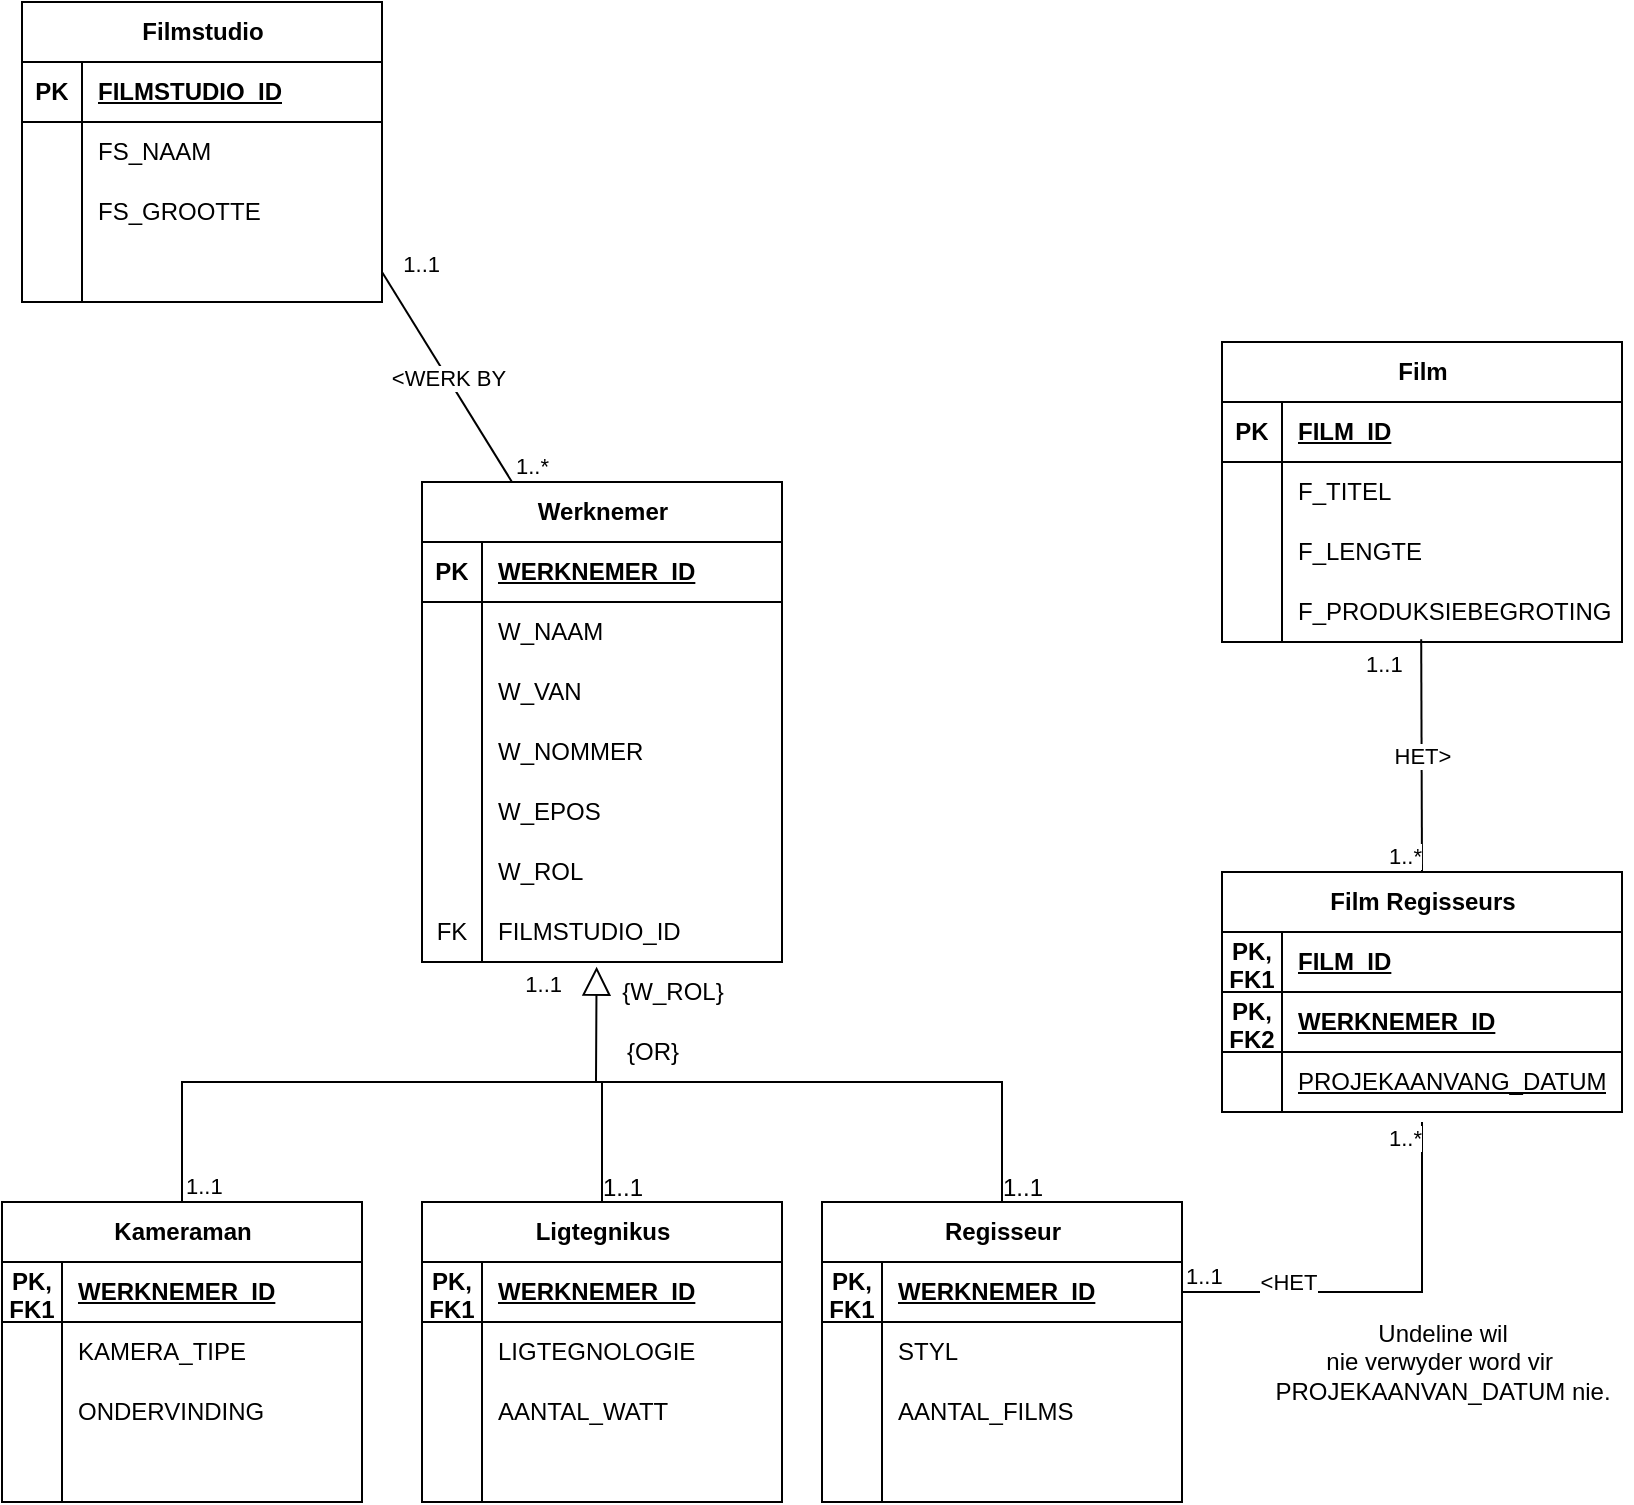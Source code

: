<mxfile version="27.0.9">
  <diagram name="Page-1" id="ARWuI2NxwuF_t4_53BYU">
    <mxGraphModel dx="420" dy="951" grid="1" gridSize="10" guides="1" tooltips="1" connect="1" arrows="1" fold="1" page="1" pageScale="1" pageWidth="850" pageHeight="1100" math="0" shadow="0">
      <root>
        <mxCell id="0" />
        <mxCell id="1" parent="0" />
        <mxCell id="ZKCOaGVUNGGfGmbqm6L1-1" value="Filmstudio" style="shape=table;startSize=30;container=1;collapsible=1;childLayout=tableLayout;fixedRows=1;rowLines=0;fontStyle=1;align=center;resizeLast=1;html=1;" vertex="1" parent="1">
          <mxGeometry x="40" y="40" width="180" height="150" as="geometry" />
        </mxCell>
        <mxCell id="ZKCOaGVUNGGfGmbqm6L1-2" value="" style="shape=tableRow;horizontal=0;startSize=0;swimlaneHead=0;swimlaneBody=0;fillColor=none;collapsible=0;dropTarget=0;points=[[0,0.5],[1,0.5]];portConstraint=eastwest;top=0;left=0;right=0;bottom=1;" vertex="1" parent="ZKCOaGVUNGGfGmbqm6L1-1">
          <mxGeometry y="30" width="180" height="30" as="geometry" />
        </mxCell>
        <mxCell id="ZKCOaGVUNGGfGmbqm6L1-3" value="PK" style="shape=partialRectangle;connectable=0;fillColor=none;top=0;left=0;bottom=0;right=0;fontStyle=1;overflow=hidden;whiteSpace=wrap;html=1;" vertex="1" parent="ZKCOaGVUNGGfGmbqm6L1-2">
          <mxGeometry width="30" height="30" as="geometry">
            <mxRectangle width="30" height="30" as="alternateBounds" />
          </mxGeometry>
        </mxCell>
        <mxCell id="ZKCOaGVUNGGfGmbqm6L1-4" value="FILMSTUDIO_ID" style="shape=partialRectangle;connectable=0;fillColor=none;top=0;left=0;bottom=0;right=0;align=left;spacingLeft=6;fontStyle=5;overflow=hidden;whiteSpace=wrap;html=1;" vertex="1" parent="ZKCOaGVUNGGfGmbqm6L1-2">
          <mxGeometry x="30" width="150" height="30" as="geometry">
            <mxRectangle width="150" height="30" as="alternateBounds" />
          </mxGeometry>
        </mxCell>
        <mxCell id="ZKCOaGVUNGGfGmbqm6L1-5" value="" style="shape=tableRow;horizontal=0;startSize=0;swimlaneHead=0;swimlaneBody=0;fillColor=none;collapsible=0;dropTarget=0;points=[[0,0.5],[1,0.5]];portConstraint=eastwest;top=0;left=0;right=0;bottom=0;" vertex="1" parent="ZKCOaGVUNGGfGmbqm6L1-1">
          <mxGeometry y="60" width="180" height="30" as="geometry" />
        </mxCell>
        <mxCell id="ZKCOaGVUNGGfGmbqm6L1-6" value="" style="shape=partialRectangle;connectable=0;fillColor=none;top=0;left=0;bottom=0;right=0;editable=1;overflow=hidden;whiteSpace=wrap;html=1;" vertex="1" parent="ZKCOaGVUNGGfGmbqm6L1-5">
          <mxGeometry width="30" height="30" as="geometry">
            <mxRectangle width="30" height="30" as="alternateBounds" />
          </mxGeometry>
        </mxCell>
        <mxCell id="ZKCOaGVUNGGfGmbqm6L1-7" value="FS_NAAM" style="shape=partialRectangle;connectable=0;fillColor=none;top=0;left=0;bottom=0;right=0;align=left;spacingLeft=6;overflow=hidden;whiteSpace=wrap;html=1;" vertex="1" parent="ZKCOaGVUNGGfGmbqm6L1-5">
          <mxGeometry x="30" width="150" height="30" as="geometry">
            <mxRectangle width="150" height="30" as="alternateBounds" />
          </mxGeometry>
        </mxCell>
        <mxCell id="ZKCOaGVUNGGfGmbqm6L1-8" value="" style="shape=tableRow;horizontal=0;startSize=0;swimlaneHead=0;swimlaneBody=0;fillColor=none;collapsible=0;dropTarget=0;points=[[0,0.5],[1,0.5]];portConstraint=eastwest;top=0;left=0;right=0;bottom=0;" vertex="1" parent="ZKCOaGVUNGGfGmbqm6L1-1">
          <mxGeometry y="90" width="180" height="30" as="geometry" />
        </mxCell>
        <mxCell id="ZKCOaGVUNGGfGmbqm6L1-9" value="" style="shape=partialRectangle;connectable=0;fillColor=none;top=0;left=0;bottom=0;right=0;editable=1;overflow=hidden;whiteSpace=wrap;html=1;" vertex="1" parent="ZKCOaGVUNGGfGmbqm6L1-8">
          <mxGeometry width="30" height="30" as="geometry">
            <mxRectangle width="30" height="30" as="alternateBounds" />
          </mxGeometry>
        </mxCell>
        <mxCell id="ZKCOaGVUNGGfGmbqm6L1-10" value="FS_GROOTTE" style="shape=partialRectangle;connectable=0;fillColor=none;top=0;left=0;bottom=0;right=0;align=left;spacingLeft=6;overflow=hidden;whiteSpace=wrap;html=1;" vertex="1" parent="ZKCOaGVUNGGfGmbqm6L1-8">
          <mxGeometry x="30" width="150" height="30" as="geometry">
            <mxRectangle width="150" height="30" as="alternateBounds" />
          </mxGeometry>
        </mxCell>
        <mxCell id="ZKCOaGVUNGGfGmbqm6L1-11" value="" style="shape=tableRow;horizontal=0;startSize=0;swimlaneHead=0;swimlaneBody=0;fillColor=none;collapsible=0;dropTarget=0;points=[[0,0.5],[1,0.5]];portConstraint=eastwest;top=0;left=0;right=0;bottom=0;" vertex="1" parent="ZKCOaGVUNGGfGmbqm6L1-1">
          <mxGeometry y="120" width="180" height="30" as="geometry" />
        </mxCell>
        <mxCell id="ZKCOaGVUNGGfGmbqm6L1-12" value="" style="shape=partialRectangle;connectable=0;fillColor=none;top=0;left=0;bottom=0;right=0;editable=1;overflow=hidden;whiteSpace=wrap;html=1;" vertex="1" parent="ZKCOaGVUNGGfGmbqm6L1-11">
          <mxGeometry width="30" height="30" as="geometry">
            <mxRectangle width="30" height="30" as="alternateBounds" />
          </mxGeometry>
        </mxCell>
        <mxCell id="ZKCOaGVUNGGfGmbqm6L1-13" value="&amp;nbsp;" style="shape=partialRectangle;connectable=0;fillColor=none;top=0;left=0;bottom=0;right=0;align=left;spacingLeft=6;overflow=hidden;whiteSpace=wrap;html=1;" vertex="1" parent="ZKCOaGVUNGGfGmbqm6L1-11">
          <mxGeometry x="30" width="150" height="30" as="geometry">
            <mxRectangle width="150" height="30" as="alternateBounds" />
          </mxGeometry>
        </mxCell>
        <mxCell id="ZKCOaGVUNGGfGmbqm6L1-14" value="Werknemer" style="shape=table;startSize=30;container=1;collapsible=1;childLayout=tableLayout;fixedRows=1;rowLines=0;fontStyle=1;align=center;resizeLast=1;html=1;" vertex="1" parent="1">
          <mxGeometry x="240" y="280" width="180" height="240" as="geometry" />
        </mxCell>
        <mxCell id="ZKCOaGVUNGGfGmbqm6L1-15" value="" style="shape=tableRow;horizontal=0;startSize=0;swimlaneHead=0;swimlaneBody=0;fillColor=none;collapsible=0;dropTarget=0;points=[[0,0.5],[1,0.5]];portConstraint=eastwest;top=0;left=0;right=0;bottom=1;" vertex="1" parent="ZKCOaGVUNGGfGmbqm6L1-14">
          <mxGeometry y="30" width="180" height="30" as="geometry" />
        </mxCell>
        <mxCell id="ZKCOaGVUNGGfGmbqm6L1-16" value="PK" style="shape=partialRectangle;connectable=0;fillColor=none;top=0;left=0;bottom=0;right=0;fontStyle=1;overflow=hidden;whiteSpace=wrap;html=1;" vertex="1" parent="ZKCOaGVUNGGfGmbqm6L1-15">
          <mxGeometry width="30" height="30" as="geometry">
            <mxRectangle width="30" height="30" as="alternateBounds" />
          </mxGeometry>
        </mxCell>
        <mxCell id="ZKCOaGVUNGGfGmbqm6L1-17" value="WERKNEMER_ID" style="shape=partialRectangle;connectable=0;fillColor=none;top=0;left=0;bottom=0;right=0;align=left;spacingLeft=6;fontStyle=5;overflow=hidden;whiteSpace=wrap;html=1;" vertex="1" parent="ZKCOaGVUNGGfGmbqm6L1-15">
          <mxGeometry x="30" width="150" height="30" as="geometry">
            <mxRectangle width="150" height="30" as="alternateBounds" />
          </mxGeometry>
        </mxCell>
        <mxCell id="ZKCOaGVUNGGfGmbqm6L1-18" value="" style="shape=tableRow;horizontal=0;startSize=0;swimlaneHead=0;swimlaneBody=0;fillColor=none;collapsible=0;dropTarget=0;points=[[0,0.5],[1,0.5]];portConstraint=eastwest;top=0;left=0;right=0;bottom=0;" vertex="1" parent="ZKCOaGVUNGGfGmbqm6L1-14">
          <mxGeometry y="60" width="180" height="30" as="geometry" />
        </mxCell>
        <mxCell id="ZKCOaGVUNGGfGmbqm6L1-19" value="" style="shape=partialRectangle;connectable=0;fillColor=none;top=0;left=0;bottom=0;right=0;editable=1;overflow=hidden;whiteSpace=wrap;html=1;" vertex="1" parent="ZKCOaGVUNGGfGmbqm6L1-18">
          <mxGeometry width="30" height="30" as="geometry">
            <mxRectangle width="30" height="30" as="alternateBounds" />
          </mxGeometry>
        </mxCell>
        <mxCell id="ZKCOaGVUNGGfGmbqm6L1-20" value="W_NAAM" style="shape=partialRectangle;connectable=0;fillColor=none;top=0;left=0;bottom=0;right=0;align=left;spacingLeft=6;overflow=hidden;whiteSpace=wrap;html=1;" vertex="1" parent="ZKCOaGVUNGGfGmbqm6L1-18">
          <mxGeometry x="30" width="150" height="30" as="geometry">
            <mxRectangle width="150" height="30" as="alternateBounds" />
          </mxGeometry>
        </mxCell>
        <mxCell id="ZKCOaGVUNGGfGmbqm6L1-21" value="" style="shape=tableRow;horizontal=0;startSize=0;swimlaneHead=0;swimlaneBody=0;fillColor=none;collapsible=0;dropTarget=0;points=[[0,0.5],[1,0.5]];portConstraint=eastwest;top=0;left=0;right=0;bottom=0;" vertex="1" parent="ZKCOaGVUNGGfGmbqm6L1-14">
          <mxGeometry y="90" width="180" height="30" as="geometry" />
        </mxCell>
        <mxCell id="ZKCOaGVUNGGfGmbqm6L1-22" value="" style="shape=partialRectangle;connectable=0;fillColor=none;top=0;left=0;bottom=0;right=0;editable=1;overflow=hidden;whiteSpace=wrap;html=1;" vertex="1" parent="ZKCOaGVUNGGfGmbqm6L1-21">
          <mxGeometry width="30" height="30" as="geometry">
            <mxRectangle width="30" height="30" as="alternateBounds" />
          </mxGeometry>
        </mxCell>
        <mxCell id="ZKCOaGVUNGGfGmbqm6L1-23" value="W_VAN" style="shape=partialRectangle;connectable=0;fillColor=none;top=0;left=0;bottom=0;right=0;align=left;spacingLeft=6;overflow=hidden;whiteSpace=wrap;html=1;" vertex="1" parent="ZKCOaGVUNGGfGmbqm6L1-21">
          <mxGeometry x="30" width="150" height="30" as="geometry">
            <mxRectangle width="150" height="30" as="alternateBounds" />
          </mxGeometry>
        </mxCell>
        <mxCell id="ZKCOaGVUNGGfGmbqm6L1-24" value="" style="shape=tableRow;horizontal=0;startSize=0;swimlaneHead=0;swimlaneBody=0;fillColor=none;collapsible=0;dropTarget=0;points=[[0,0.5],[1,0.5]];portConstraint=eastwest;top=0;left=0;right=0;bottom=0;" vertex="1" parent="ZKCOaGVUNGGfGmbqm6L1-14">
          <mxGeometry y="120" width="180" height="30" as="geometry" />
        </mxCell>
        <mxCell id="ZKCOaGVUNGGfGmbqm6L1-25" value="" style="shape=partialRectangle;connectable=0;fillColor=none;top=0;left=0;bottom=0;right=0;editable=1;overflow=hidden;whiteSpace=wrap;html=1;" vertex="1" parent="ZKCOaGVUNGGfGmbqm6L1-24">
          <mxGeometry width="30" height="30" as="geometry">
            <mxRectangle width="30" height="30" as="alternateBounds" />
          </mxGeometry>
        </mxCell>
        <mxCell id="ZKCOaGVUNGGfGmbqm6L1-26" value="W_NOMMER" style="shape=partialRectangle;connectable=0;fillColor=none;top=0;left=0;bottom=0;right=0;align=left;spacingLeft=6;overflow=hidden;whiteSpace=wrap;html=1;" vertex="1" parent="ZKCOaGVUNGGfGmbqm6L1-24">
          <mxGeometry x="30" width="150" height="30" as="geometry">
            <mxRectangle width="150" height="30" as="alternateBounds" />
          </mxGeometry>
        </mxCell>
        <mxCell id="ZKCOaGVUNGGfGmbqm6L1-27" style="shape=tableRow;horizontal=0;startSize=0;swimlaneHead=0;swimlaneBody=0;fillColor=none;collapsible=0;dropTarget=0;points=[[0,0.5],[1,0.5]];portConstraint=eastwest;top=0;left=0;right=0;bottom=0;" vertex="1" parent="ZKCOaGVUNGGfGmbqm6L1-14">
          <mxGeometry y="150" width="180" height="30" as="geometry" />
        </mxCell>
        <mxCell id="ZKCOaGVUNGGfGmbqm6L1-28" style="shape=partialRectangle;connectable=0;fillColor=none;top=0;left=0;bottom=0;right=0;editable=1;overflow=hidden;whiteSpace=wrap;html=1;" vertex="1" parent="ZKCOaGVUNGGfGmbqm6L1-27">
          <mxGeometry width="30" height="30" as="geometry">
            <mxRectangle width="30" height="30" as="alternateBounds" />
          </mxGeometry>
        </mxCell>
        <mxCell id="ZKCOaGVUNGGfGmbqm6L1-29" value="W_EPOS" style="shape=partialRectangle;connectable=0;fillColor=none;top=0;left=0;bottom=0;right=0;align=left;spacingLeft=6;overflow=hidden;whiteSpace=wrap;html=1;" vertex="1" parent="ZKCOaGVUNGGfGmbqm6L1-27">
          <mxGeometry x="30" width="150" height="30" as="geometry">
            <mxRectangle width="150" height="30" as="alternateBounds" />
          </mxGeometry>
        </mxCell>
        <mxCell id="ZKCOaGVUNGGfGmbqm6L1-30" style="shape=tableRow;horizontal=0;startSize=0;swimlaneHead=0;swimlaneBody=0;fillColor=none;collapsible=0;dropTarget=0;points=[[0,0.5],[1,0.5]];portConstraint=eastwest;top=0;left=0;right=0;bottom=0;" vertex="1" parent="ZKCOaGVUNGGfGmbqm6L1-14">
          <mxGeometry y="180" width="180" height="30" as="geometry" />
        </mxCell>
        <mxCell id="ZKCOaGVUNGGfGmbqm6L1-31" style="shape=partialRectangle;connectable=0;fillColor=none;top=0;left=0;bottom=0;right=0;editable=1;overflow=hidden;whiteSpace=wrap;html=1;" vertex="1" parent="ZKCOaGVUNGGfGmbqm6L1-30">
          <mxGeometry width="30" height="30" as="geometry">
            <mxRectangle width="30" height="30" as="alternateBounds" />
          </mxGeometry>
        </mxCell>
        <mxCell id="ZKCOaGVUNGGfGmbqm6L1-32" value="W_ROL" style="shape=partialRectangle;connectable=0;fillColor=none;top=0;left=0;bottom=0;right=0;align=left;spacingLeft=6;overflow=hidden;whiteSpace=wrap;html=1;" vertex="1" parent="ZKCOaGVUNGGfGmbqm6L1-30">
          <mxGeometry x="30" width="150" height="30" as="geometry">
            <mxRectangle width="150" height="30" as="alternateBounds" />
          </mxGeometry>
        </mxCell>
        <mxCell id="ZKCOaGVUNGGfGmbqm6L1-89" style="shape=tableRow;horizontal=0;startSize=0;swimlaneHead=0;swimlaneBody=0;fillColor=none;collapsible=0;dropTarget=0;points=[[0,0.5],[1,0.5]];portConstraint=eastwest;top=0;left=0;right=0;bottom=0;" vertex="1" parent="ZKCOaGVUNGGfGmbqm6L1-14">
          <mxGeometry y="210" width="180" height="30" as="geometry" />
        </mxCell>
        <mxCell id="ZKCOaGVUNGGfGmbqm6L1-90" value="FK" style="shape=partialRectangle;connectable=0;fillColor=none;top=0;left=0;bottom=0;right=0;editable=1;overflow=hidden;whiteSpace=wrap;html=1;" vertex="1" parent="ZKCOaGVUNGGfGmbqm6L1-89">
          <mxGeometry width="30" height="30" as="geometry">
            <mxRectangle width="30" height="30" as="alternateBounds" />
          </mxGeometry>
        </mxCell>
        <mxCell id="ZKCOaGVUNGGfGmbqm6L1-91" value="FILMSTUDIO_ID" style="shape=partialRectangle;connectable=0;fillColor=none;top=0;left=0;bottom=0;right=0;align=left;spacingLeft=6;overflow=hidden;whiteSpace=wrap;html=1;" vertex="1" parent="ZKCOaGVUNGGfGmbqm6L1-89">
          <mxGeometry x="30" width="150" height="30" as="geometry">
            <mxRectangle width="150" height="30" as="alternateBounds" />
          </mxGeometry>
        </mxCell>
        <mxCell id="ZKCOaGVUNGGfGmbqm6L1-33" value="Regisseur" style="shape=table;startSize=30;container=1;collapsible=1;childLayout=tableLayout;fixedRows=1;rowLines=0;fontStyle=1;align=center;resizeLast=1;html=1;" vertex="1" parent="1">
          <mxGeometry x="440" y="640" width="180" height="150" as="geometry" />
        </mxCell>
        <mxCell id="ZKCOaGVUNGGfGmbqm6L1-34" value="" style="shape=tableRow;horizontal=0;startSize=0;swimlaneHead=0;swimlaneBody=0;fillColor=none;collapsible=0;dropTarget=0;points=[[0,0.5],[1,0.5]];portConstraint=eastwest;top=0;left=0;right=0;bottom=1;" vertex="1" parent="ZKCOaGVUNGGfGmbqm6L1-33">
          <mxGeometry y="30" width="180" height="30" as="geometry" />
        </mxCell>
        <mxCell id="ZKCOaGVUNGGfGmbqm6L1-35" value="PK,&lt;div&gt;FK1&lt;/div&gt;" style="shape=partialRectangle;connectable=0;fillColor=none;top=0;left=0;bottom=0;right=0;fontStyle=1;overflow=hidden;whiteSpace=wrap;html=1;" vertex="1" parent="ZKCOaGVUNGGfGmbqm6L1-34">
          <mxGeometry width="30" height="30" as="geometry">
            <mxRectangle width="30" height="30" as="alternateBounds" />
          </mxGeometry>
        </mxCell>
        <mxCell id="ZKCOaGVUNGGfGmbqm6L1-36" value="WERKNEMER_ID" style="shape=partialRectangle;connectable=0;fillColor=none;top=0;left=0;bottom=0;right=0;align=left;spacingLeft=6;fontStyle=5;overflow=hidden;whiteSpace=wrap;html=1;" vertex="1" parent="ZKCOaGVUNGGfGmbqm6L1-34">
          <mxGeometry x="30" width="150" height="30" as="geometry">
            <mxRectangle width="150" height="30" as="alternateBounds" />
          </mxGeometry>
        </mxCell>
        <mxCell id="ZKCOaGVUNGGfGmbqm6L1-37" value="" style="shape=tableRow;horizontal=0;startSize=0;swimlaneHead=0;swimlaneBody=0;fillColor=none;collapsible=0;dropTarget=0;points=[[0,0.5],[1,0.5]];portConstraint=eastwest;top=0;left=0;right=0;bottom=0;" vertex="1" parent="ZKCOaGVUNGGfGmbqm6L1-33">
          <mxGeometry y="60" width="180" height="30" as="geometry" />
        </mxCell>
        <mxCell id="ZKCOaGVUNGGfGmbqm6L1-38" value="" style="shape=partialRectangle;connectable=0;fillColor=none;top=0;left=0;bottom=0;right=0;editable=1;overflow=hidden;whiteSpace=wrap;html=1;" vertex="1" parent="ZKCOaGVUNGGfGmbqm6L1-37">
          <mxGeometry width="30" height="30" as="geometry">
            <mxRectangle width="30" height="30" as="alternateBounds" />
          </mxGeometry>
        </mxCell>
        <mxCell id="ZKCOaGVUNGGfGmbqm6L1-39" value="STYL" style="shape=partialRectangle;connectable=0;fillColor=none;top=0;left=0;bottom=0;right=0;align=left;spacingLeft=6;overflow=hidden;whiteSpace=wrap;html=1;" vertex="1" parent="ZKCOaGVUNGGfGmbqm6L1-37">
          <mxGeometry x="30" width="150" height="30" as="geometry">
            <mxRectangle width="150" height="30" as="alternateBounds" />
          </mxGeometry>
        </mxCell>
        <mxCell id="ZKCOaGVUNGGfGmbqm6L1-40" value="" style="shape=tableRow;horizontal=0;startSize=0;swimlaneHead=0;swimlaneBody=0;fillColor=none;collapsible=0;dropTarget=0;points=[[0,0.5],[1,0.5]];portConstraint=eastwest;top=0;left=0;right=0;bottom=0;" vertex="1" parent="ZKCOaGVUNGGfGmbqm6L1-33">
          <mxGeometry y="90" width="180" height="30" as="geometry" />
        </mxCell>
        <mxCell id="ZKCOaGVUNGGfGmbqm6L1-41" value="" style="shape=partialRectangle;connectable=0;fillColor=none;top=0;left=0;bottom=0;right=0;editable=1;overflow=hidden;whiteSpace=wrap;html=1;" vertex="1" parent="ZKCOaGVUNGGfGmbqm6L1-40">
          <mxGeometry width="30" height="30" as="geometry">
            <mxRectangle width="30" height="30" as="alternateBounds" />
          </mxGeometry>
        </mxCell>
        <mxCell id="ZKCOaGVUNGGfGmbqm6L1-42" value="AANTAL_FILMS" style="shape=partialRectangle;connectable=0;fillColor=none;top=0;left=0;bottom=0;right=0;align=left;spacingLeft=6;overflow=hidden;whiteSpace=wrap;html=1;" vertex="1" parent="ZKCOaGVUNGGfGmbqm6L1-40">
          <mxGeometry x="30" width="150" height="30" as="geometry">
            <mxRectangle width="150" height="30" as="alternateBounds" />
          </mxGeometry>
        </mxCell>
        <mxCell id="ZKCOaGVUNGGfGmbqm6L1-43" value="" style="shape=tableRow;horizontal=0;startSize=0;swimlaneHead=0;swimlaneBody=0;fillColor=none;collapsible=0;dropTarget=0;points=[[0,0.5],[1,0.5]];portConstraint=eastwest;top=0;left=0;right=0;bottom=0;" vertex="1" parent="ZKCOaGVUNGGfGmbqm6L1-33">
          <mxGeometry y="120" width="180" height="30" as="geometry" />
        </mxCell>
        <mxCell id="ZKCOaGVUNGGfGmbqm6L1-44" value="" style="shape=partialRectangle;connectable=0;fillColor=none;top=0;left=0;bottom=0;right=0;editable=1;overflow=hidden;whiteSpace=wrap;html=1;" vertex="1" parent="ZKCOaGVUNGGfGmbqm6L1-43">
          <mxGeometry width="30" height="30" as="geometry">
            <mxRectangle width="30" height="30" as="alternateBounds" />
          </mxGeometry>
        </mxCell>
        <mxCell id="ZKCOaGVUNGGfGmbqm6L1-45" value="&amp;nbsp;" style="shape=partialRectangle;connectable=0;fillColor=none;top=0;left=0;bottom=0;right=0;align=left;spacingLeft=6;overflow=hidden;whiteSpace=wrap;html=1;" vertex="1" parent="ZKCOaGVUNGGfGmbqm6L1-43">
          <mxGeometry x="30" width="150" height="30" as="geometry">
            <mxRectangle width="150" height="30" as="alternateBounds" />
          </mxGeometry>
        </mxCell>
        <mxCell id="ZKCOaGVUNGGfGmbqm6L1-97" style="edgeStyle=orthogonalEdgeStyle;rounded=0;orthogonalLoop=1;jettySize=auto;html=1;endArrow=none;startFill=0;" edge="1" parent="1" source="ZKCOaGVUNGGfGmbqm6L1-46">
          <mxGeometry relative="1" as="geometry">
            <mxPoint x="330" y="580" as="targetPoint" />
          </mxGeometry>
        </mxCell>
        <mxCell id="ZKCOaGVUNGGfGmbqm6L1-46" value="Ligtegnikus" style="shape=table;startSize=30;container=1;collapsible=1;childLayout=tableLayout;fixedRows=1;rowLines=0;fontStyle=1;align=center;resizeLast=1;html=1;" vertex="1" parent="1">
          <mxGeometry x="240" y="640" width="180" height="150" as="geometry" />
        </mxCell>
        <mxCell id="ZKCOaGVUNGGfGmbqm6L1-47" value="" style="shape=tableRow;horizontal=0;startSize=0;swimlaneHead=0;swimlaneBody=0;fillColor=none;collapsible=0;dropTarget=0;points=[[0,0.5],[1,0.5]];portConstraint=eastwest;top=0;left=0;right=0;bottom=1;" vertex="1" parent="ZKCOaGVUNGGfGmbqm6L1-46">
          <mxGeometry y="30" width="180" height="30" as="geometry" />
        </mxCell>
        <mxCell id="ZKCOaGVUNGGfGmbqm6L1-48" value="PK,&lt;div&gt;FK1&lt;/div&gt;" style="shape=partialRectangle;connectable=0;fillColor=none;top=0;left=0;bottom=0;right=0;fontStyle=1;overflow=hidden;whiteSpace=wrap;html=1;" vertex="1" parent="ZKCOaGVUNGGfGmbqm6L1-47">
          <mxGeometry width="30" height="30" as="geometry">
            <mxRectangle width="30" height="30" as="alternateBounds" />
          </mxGeometry>
        </mxCell>
        <mxCell id="ZKCOaGVUNGGfGmbqm6L1-49" value="WERKNEMER_ID" style="shape=partialRectangle;connectable=0;fillColor=none;top=0;left=0;bottom=0;right=0;align=left;spacingLeft=6;fontStyle=5;overflow=hidden;whiteSpace=wrap;html=1;" vertex="1" parent="ZKCOaGVUNGGfGmbqm6L1-47">
          <mxGeometry x="30" width="150" height="30" as="geometry">
            <mxRectangle width="150" height="30" as="alternateBounds" />
          </mxGeometry>
        </mxCell>
        <mxCell id="ZKCOaGVUNGGfGmbqm6L1-50" value="" style="shape=tableRow;horizontal=0;startSize=0;swimlaneHead=0;swimlaneBody=0;fillColor=none;collapsible=0;dropTarget=0;points=[[0,0.5],[1,0.5]];portConstraint=eastwest;top=0;left=0;right=0;bottom=0;" vertex="1" parent="ZKCOaGVUNGGfGmbqm6L1-46">
          <mxGeometry y="60" width="180" height="30" as="geometry" />
        </mxCell>
        <mxCell id="ZKCOaGVUNGGfGmbqm6L1-51" value="" style="shape=partialRectangle;connectable=0;fillColor=none;top=0;left=0;bottom=0;right=0;editable=1;overflow=hidden;whiteSpace=wrap;html=1;" vertex="1" parent="ZKCOaGVUNGGfGmbqm6L1-50">
          <mxGeometry width="30" height="30" as="geometry">
            <mxRectangle width="30" height="30" as="alternateBounds" />
          </mxGeometry>
        </mxCell>
        <mxCell id="ZKCOaGVUNGGfGmbqm6L1-52" value="LIGTEGNOLOGIE" style="shape=partialRectangle;connectable=0;fillColor=none;top=0;left=0;bottom=0;right=0;align=left;spacingLeft=6;overflow=hidden;whiteSpace=wrap;html=1;" vertex="1" parent="ZKCOaGVUNGGfGmbqm6L1-50">
          <mxGeometry x="30" width="150" height="30" as="geometry">
            <mxRectangle width="150" height="30" as="alternateBounds" />
          </mxGeometry>
        </mxCell>
        <mxCell id="ZKCOaGVUNGGfGmbqm6L1-53" value="" style="shape=tableRow;horizontal=0;startSize=0;swimlaneHead=0;swimlaneBody=0;fillColor=none;collapsible=0;dropTarget=0;points=[[0,0.5],[1,0.5]];portConstraint=eastwest;top=0;left=0;right=0;bottom=0;" vertex="1" parent="ZKCOaGVUNGGfGmbqm6L1-46">
          <mxGeometry y="90" width="180" height="30" as="geometry" />
        </mxCell>
        <mxCell id="ZKCOaGVUNGGfGmbqm6L1-54" value="" style="shape=partialRectangle;connectable=0;fillColor=none;top=0;left=0;bottom=0;right=0;editable=1;overflow=hidden;whiteSpace=wrap;html=1;" vertex="1" parent="ZKCOaGVUNGGfGmbqm6L1-53">
          <mxGeometry width="30" height="30" as="geometry">
            <mxRectangle width="30" height="30" as="alternateBounds" />
          </mxGeometry>
        </mxCell>
        <mxCell id="ZKCOaGVUNGGfGmbqm6L1-55" value="AANTAL_WATT" style="shape=partialRectangle;connectable=0;fillColor=none;top=0;left=0;bottom=0;right=0;align=left;spacingLeft=6;overflow=hidden;whiteSpace=wrap;html=1;" vertex="1" parent="ZKCOaGVUNGGfGmbqm6L1-53">
          <mxGeometry x="30" width="150" height="30" as="geometry">
            <mxRectangle width="150" height="30" as="alternateBounds" />
          </mxGeometry>
        </mxCell>
        <mxCell id="ZKCOaGVUNGGfGmbqm6L1-56" value="" style="shape=tableRow;horizontal=0;startSize=0;swimlaneHead=0;swimlaneBody=0;fillColor=none;collapsible=0;dropTarget=0;points=[[0,0.5],[1,0.5]];portConstraint=eastwest;top=0;left=0;right=0;bottom=0;" vertex="1" parent="ZKCOaGVUNGGfGmbqm6L1-46">
          <mxGeometry y="120" width="180" height="30" as="geometry" />
        </mxCell>
        <mxCell id="ZKCOaGVUNGGfGmbqm6L1-57" value="" style="shape=partialRectangle;connectable=0;fillColor=none;top=0;left=0;bottom=0;right=0;editable=1;overflow=hidden;whiteSpace=wrap;html=1;" vertex="1" parent="ZKCOaGVUNGGfGmbqm6L1-56">
          <mxGeometry width="30" height="30" as="geometry">
            <mxRectangle width="30" height="30" as="alternateBounds" />
          </mxGeometry>
        </mxCell>
        <mxCell id="ZKCOaGVUNGGfGmbqm6L1-58" value="&amp;nbsp;" style="shape=partialRectangle;connectable=0;fillColor=none;top=0;left=0;bottom=0;right=0;align=left;spacingLeft=6;overflow=hidden;whiteSpace=wrap;html=1;" vertex="1" parent="ZKCOaGVUNGGfGmbqm6L1-56">
          <mxGeometry x="30" width="150" height="30" as="geometry">
            <mxRectangle width="150" height="30" as="alternateBounds" />
          </mxGeometry>
        </mxCell>
        <mxCell id="ZKCOaGVUNGGfGmbqm6L1-59" value="Kameraman" style="shape=table;startSize=30;container=1;collapsible=1;childLayout=tableLayout;fixedRows=1;rowLines=0;fontStyle=1;align=center;resizeLast=1;html=1;" vertex="1" parent="1">
          <mxGeometry x="30" y="640" width="180" height="150" as="geometry" />
        </mxCell>
        <mxCell id="ZKCOaGVUNGGfGmbqm6L1-60" value="" style="shape=tableRow;horizontal=0;startSize=0;swimlaneHead=0;swimlaneBody=0;fillColor=none;collapsible=0;dropTarget=0;points=[[0,0.5],[1,0.5]];portConstraint=eastwest;top=0;left=0;right=0;bottom=1;" vertex="1" parent="ZKCOaGVUNGGfGmbqm6L1-59">
          <mxGeometry y="30" width="180" height="30" as="geometry" />
        </mxCell>
        <mxCell id="ZKCOaGVUNGGfGmbqm6L1-61" value="PK, FK1" style="shape=partialRectangle;connectable=0;fillColor=none;top=0;left=0;bottom=0;right=0;fontStyle=1;overflow=hidden;whiteSpace=wrap;html=1;" vertex="1" parent="ZKCOaGVUNGGfGmbqm6L1-60">
          <mxGeometry width="30" height="30" as="geometry">
            <mxRectangle width="30" height="30" as="alternateBounds" />
          </mxGeometry>
        </mxCell>
        <mxCell id="ZKCOaGVUNGGfGmbqm6L1-62" value="WERKNEMER_ID" style="shape=partialRectangle;connectable=0;fillColor=none;top=0;left=0;bottom=0;right=0;align=left;spacingLeft=6;fontStyle=5;overflow=hidden;whiteSpace=wrap;html=1;" vertex="1" parent="ZKCOaGVUNGGfGmbqm6L1-60">
          <mxGeometry x="30" width="150" height="30" as="geometry">
            <mxRectangle width="150" height="30" as="alternateBounds" />
          </mxGeometry>
        </mxCell>
        <mxCell id="ZKCOaGVUNGGfGmbqm6L1-63" value="" style="shape=tableRow;horizontal=0;startSize=0;swimlaneHead=0;swimlaneBody=0;fillColor=none;collapsible=0;dropTarget=0;points=[[0,0.5],[1,0.5]];portConstraint=eastwest;top=0;left=0;right=0;bottom=0;" vertex="1" parent="ZKCOaGVUNGGfGmbqm6L1-59">
          <mxGeometry y="60" width="180" height="30" as="geometry" />
        </mxCell>
        <mxCell id="ZKCOaGVUNGGfGmbqm6L1-64" value="" style="shape=partialRectangle;connectable=0;fillColor=none;top=0;left=0;bottom=0;right=0;editable=1;overflow=hidden;whiteSpace=wrap;html=1;" vertex="1" parent="ZKCOaGVUNGGfGmbqm6L1-63">
          <mxGeometry width="30" height="30" as="geometry">
            <mxRectangle width="30" height="30" as="alternateBounds" />
          </mxGeometry>
        </mxCell>
        <mxCell id="ZKCOaGVUNGGfGmbqm6L1-65" value="KAMERA_TIPE" style="shape=partialRectangle;connectable=0;fillColor=none;top=0;left=0;bottom=0;right=0;align=left;spacingLeft=6;overflow=hidden;whiteSpace=wrap;html=1;" vertex="1" parent="ZKCOaGVUNGGfGmbqm6L1-63">
          <mxGeometry x="30" width="150" height="30" as="geometry">
            <mxRectangle width="150" height="30" as="alternateBounds" />
          </mxGeometry>
        </mxCell>
        <mxCell id="ZKCOaGVUNGGfGmbqm6L1-66" value="" style="shape=tableRow;horizontal=0;startSize=0;swimlaneHead=0;swimlaneBody=0;fillColor=none;collapsible=0;dropTarget=0;points=[[0,0.5],[1,0.5]];portConstraint=eastwest;top=0;left=0;right=0;bottom=0;" vertex="1" parent="ZKCOaGVUNGGfGmbqm6L1-59">
          <mxGeometry y="90" width="180" height="30" as="geometry" />
        </mxCell>
        <mxCell id="ZKCOaGVUNGGfGmbqm6L1-67" value="" style="shape=partialRectangle;connectable=0;fillColor=none;top=0;left=0;bottom=0;right=0;editable=1;overflow=hidden;whiteSpace=wrap;html=1;" vertex="1" parent="ZKCOaGVUNGGfGmbqm6L1-66">
          <mxGeometry width="30" height="30" as="geometry">
            <mxRectangle width="30" height="30" as="alternateBounds" />
          </mxGeometry>
        </mxCell>
        <mxCell id="ZKCOaGVUNGGfGmbqm6L1-68" value="ONDERVINDING" style="shape=partialRectangle;connectable=0;fillColor=none;top=0;left=0;bottom=0;right=0;align=left;spacingLeft=6;overflow=hidden;whiteSpace=wrap;html=1;" vertex="1" parent="ZKCOaGVUNGGfGmbqm6L1-66">
          <mxGeometry x="30" width="150" height="30" as="geometry">
            <mxRectangle width="150" height="30" as="alternateBounds" />
          </mxGeometry>
        </mxCell>
        <mxCell id="ZKCOaGVUNGGfGmbqm6L1-69" value="" style="shape=tableRow;horizontal=0;startSize=0;swimlaneHead=0;swimlaneBody=0;fillColor=none;collapsible=0;dropTarget=0;points=[[0,0.5],[1,0.5]];portConstraint=eastwest;top=0;left=0;right=0;bottom=0;" vertex="1" parent="ZKCOaGVUNGGfGmbqm6L1-59">
          <mxGeometry y="120" width="180" height="30" as="geometry" />
        </mxCell>
        <mxCell id="ZKCOaGVUNGGfGmbqm6L1-70" value="" style="shape=partialRectangle;connectable=0;fillColor=none;top=0;left=0;bottom=0;right=0;editable=1;overflow=hidden;whiteSpace=wrap;html=1;" vertex="1" parent="ZKCOaGVUNGGfGmbqm6L1-69">
          <mxGeometry width="30" height="30" as="geometry">
            <mxRectangle width="30" height="30" as="alternateBounds" />
          </mxGeometry>
        </mxCell>
        <mxCell id="ZKCOaGVUNGGfGmbqm6L1-71" value="&amp;nbsp;" style="shape=partialRectangle;connectable=0;fillColor=none;top=0;left=0;bottom=0;right=0;align=left;spacingLeft=6;overflow=hidden;whiteSpace=wrap;html=1;" vertex="1" parent="ZKCOaGVUNGGfGmbqm6L1-69">
          <mxGeometry x="30" width="150" height="30" as="geometry">
            <mxRectangle width="150" height="30" as="alternateBounds" />
          </mxGeometry>
        </mxCell>
        <mxCell id="ZKCOaGVUNGGfGmbqm6L1-72" value="Film" style="shape=table;startSize=30;container=1;collapsible=1;childLayout=tableLayout;fixedRows=1;rowLines=0;fontStyle=1;align=center;resizeLast=1;html=1;" vertex="1" parent="1">
          <mxGeometry x="640" y="210" width="200" height="150" as="geometry" />
        </mxCell>
        <mxCell id="ZKCOaGVUNGGfGmbqm6L1-73" value="" style="shape=tableRow;horizontal=0;startSize=0;swimlaneHead=0;swimlaneBody=0;fillColor=none;collapsible=0;dropTarget=0;points=[[0,0.5],[1,0.5]];portConstraint=eastwest;top=0;left=0;right=0;bottom=1;" vertex="1" parent="ZKCOaGVUNGGfGmbqm6L1-72">
          <mxGeometry y="30" width="200" height="30" as="geometry" />
        </mxCell>
        <mxCell id="ZKCOaGVUNGGfGmbqm6L1-74" value="PK" style="shape=partialRectangle;connectable=0;fillColor=none;top=0;left=0;bottom=0;right=0;fontStyle=1;overflow=hidden;whiteSpace=wrap;html=1;" vertex="1" parent="ZKCOaGVUNGGfGmbqm6L1-73">
          <mxGeometry width="30" height="30" as="geometry">
            <mxRectangle width="30" height="30" as="alternateBounds" />
          </mxGeometry>
        </mxCell>
        <mxCell id="ZKCOaGVUNGGfGmbqm6L1-75" value="FILM_ID" style="shape=partialRectangle;connectable=0;fillColor=none;top=0;left=0;bottom=0;right=0;align=left;spacingLeft=6;fontStyle=5;overflow=hidden;whiteSpace=wrap;html=1;" vertex="1" parent="ZKCOaGVUNGGfGmbqm6L1-73">
          <mxGeometry x="30" width="170" height="30" as="geometry">
            <mxRectangle width="170" height="30" as="alternateBounds" />
          </mxGeometry>
        </mxCell>
        <mxCell id="ZKCOaGVUNGGfGmbqm6L1-76" value="" style="shape=tableRow;horizontal=0;startSize=0;swimlaneHead=0;swimlaneBody=0;fillColor=none;collapsible=0;dropTarget=0;points=[[0,0.5],[1,0.5]];portConstraint=eastwest;top=0;left=0;right=0;bottom=0;" vertex="1" parent="ZKCOaGVUNGGfGmbqm6L1-72">
          <mxGeometry y="60" width="200" height="30" as="geometry" />
        </mxCell>
        <mxCell id="ZKCOaGVUNGGfGmbqm6L1-77" value="" style="shape=partialRectangle;connectable=0;fillColor=none;top=0;left=0;bottom=0;right=0;editable=1;overflow=hidden;whiteSpace=wrap;html=1;" vertex="1" parent="ZKCOaGVUNGGfGmbqm6L1-76">
          <mxGeometry width="30" height="30" as="geometry">
            <mxRectangle width="30" height="30" as="alternateBounds" />
          </mxGeometry>
        </mxCell>
        <mxCell id="ZKCOaGVUNGGfGmbqm6L1-78" value="F_TITEL" style="shape=partialRectangle;connectable=0;fillColor=none;top=0;left=0;bottom=0;right=0;align=left;spacingLeft=6;overflow=hidden;whiteSpace=wrap;html=1;" vertex="1" parent="ZKCOaGVUNGGfGmbqm6L1-76">
          <mxGeometry x="30" width="170" height="30" as="geometry">
            <mxRectangle width="170" height="30" as="alternateBounds" />
          </mxGeometry>
        </mxCell>
        <mxCell id="ZKCOaGVUNGGfGmbqm6L1-79" value="" style="shape=tableRow;horizontal=0;startSize=0;swimlaneHead=0;swimlaneBody=0;fillColor=none;collapsible=0;dropTarget=0;points=[[0,0.5],[1,0.5]];portConstraint=eastwest;top=0;left=0;right=0;bottom=0;" vertex="1" parent="ZKCOaGVUNGGfGmbqm6L1-72">
          <mxGeometry y="90" width="200" height="30" as="geometry" />
        </mxCell>
        <mxCell id="ZKCOaGVUNGGfGmbqm6L1-80" value="" style="shape=partialRectangle;connectable=0;fillColor=none;top=0;left=0;bottom=0;right=0;editable=1;overflow=hidden;whiteSpace=wrap;html=1;" vertex="1" parent="ZKCOaGVUNGGfGmbqm6L1-79">
          <mxGeometry width="30" height="30" as="geometry">
            <mxRectangle width="30" height="30" as="alternateBounds" />
          </mxGeometry>
        </mxCell>
        <mxCell id="ZKCOaGVUNGGfGmbqm6L1-81" value="F_LENGTE" style="shape=partialRectangle;connectable=0;fillColor=none;top=0;left=0;bottom=0;right=0;align=left;spacingLeft=6;overflow=hidden;whiteSpace=wrap;html=1;" vertex="1" parent="ZKCOaGVUNGGfGmbqm6L1-79">
          <mxGeometry x="30" width="170" height="30" as="geometry">
            <mxRectangle width="170" height="30" as="alternateBounds" />
          </mxGeometry>
        </mxCell>
        <mxCell id="ZKCOaGVUNGGfGmbqm6L1-82" value="" style="shape=tableRow;horizontal=0;startSize=0;swimlaneHead=0;swimlaneBody=0;fillColor=none;collapsible=0;dropTarget=0;points=[[0,0.5],[1,0.5]];portConstraint=eastwest;top=0;left=0;right=0;bottom=0;" vertex="1" parent="ZKCOaGVUNGGfGmbqm6L1-72">
          <mxGeometry y="120" width="200" height="30" as="geometry" />
        </mxCell>
        <mxCell id="ZKCOaGVUNGGfGmbqm6L1-83" value="" style="shape=partialRectangle;connectable=0;fillColor=none;top=0;left=0;bottom=0;right=0;editable=1;overflow=hidden;whiteSpace=wrap;html=1;" vertex="1" parent="ZKCOaGVUNGGfGmbqm6L1-82">
          <mxGeometry width="30" height="30" as="geometry">
            <mxRectangle width="30" height="30" as="alternateBounds" />
          </mxGeometry>
        </mxCell>
        <mxCell id="ZKCOaGVUNGGfGmbqm6L1-84" value="F_PRODUKSIEBEGROTING" style="shape=partialRectangle;connectable=0;fillColor=none;top=0;left=0;bottom=0;right=0;align=left;spacingLeft=6;overflow=hidden;whiteSpace=wrap;html=1;" vertex="1" parent="ZKCOaGVUNGGfGmbqm6L1-82">
          <mxGeometry x="30" width="170" height="30" as="geometry">
            <mxRectangle width="170" height="30" as="alternateBounds" />
          </mxGeometry>
        </mxCell>
        <mxCell id="ZKCOaGVUNGGfGmbqm6L1-85" value="" style="endArrow=none;html=1;rounded=0;startFill=0;entryX=1;entryY=0.5;entryDx=0;entryDy=0;exitX=0.25;exitY=0;exitDx=0;exitDy=0;" edge="1" parent="1" source="ZKCOaGVUNGGfGmbqm6L1-14" target="ZKCOaGVUNGGfGmbqm6L1-11">
          <mxGeometry relative="1" as="geometry">
            <mxPoint x="60" y="330" as="sourcePoint" />
            <mxPoint x="220" y="330" as="targetPoint" />
          </mxGeometry>
        </mxCell>
        <mxCell id="ZKCOaGVUNGGfGmbqm6L1-86" value="&amp;lt;WERK BY" style="edgeLabel;resizable=0;html=1;;align=center;verticalAlign=middle;" connectable="0" vertex="1" parent="ZKCOaGVUNGGfGmbqm6L1-85">
          <mxGeometry relative="1" as="geometry" />
        </mxCell>
        <mxCell id="ZKCOaGVUNGGfGmbqm6L1-87" value="1..*" style="edgeLabel;resizable=0;html=1;;align=left;verticalAlign=bottom;" connectable="0" vertex="1" parent="ZKCOaGVUNGGfGmbqm6L1-85">
          <mxGeometry x="-1" relative="1" as="geometry" />
        </mxCell>
        <mxCell id="ZKCOaGVUNGGfGmbqm6L1-88" value="1..1" style="edgeLabel;resizable=0;html=1;;align=right;verticalAlign=bottom;" connectable="0" vertex="1" parent="ZKCOaGVUNGGfGmbqm6L1-85">
          <mxGeometry x="1" relative="1" as="geometry">
            <mxPoint x="30" y="5" as="offset" />
          </mxGeometry>
        </mxCell>
        <mxCell id="ZKCOaGVUNGGfGmbqm6L1-92" value="" style="endArrow=block;html=1;rounded=0;entryX=0.485;entryY=1.078;entryDx=0;entryDy=0;entryPerimeter=0;exitX=0.5;exitY=0;exitDx=0;exitDy=0;endFill=0;startSize=6;endSize=12;" edge="1" parent="1" source="ZKCOaGVUNGGfGmbqm6L1-59" target="ZKCOaGVUNGGfGmbqm6L1-89">
          <mxGeometry relative="1" as="geometry">
            <mxPoint x="50" y="580" as="sourcePoint" />
            <mxPoint x="460" y="610" as="targetPoint" />
            <Array as="points">
              <mxPoint x="120" y="580" />
              <mxPoint x="327" y="580" />
            </Array>
          </mxGeometry>
        </mxCell>
        <mxCell id="ZKCOaGVUNGGfGmbqm6L1-94" value="1..1" style="edgeLabel;resizable=0;html=1;;align=left;verticalAlign=bottom;" connectable="0" vertex="1" parent="ZKCOaGVUNGGfGmbqm6L1-92">
          <mxGeometry x="-1" relative="1" as="geometry" />
        </mxCell>
        <mxCell id="ZKCOaGVUNGGfGmbqm6L1-95" value="1..1" style="edgeLabel;resizable=0;html=1;;align=right;verticalAlign=bottom;" connectable="0" vertex="1" parent="ZKCOaGVUNGGfGmbqm6L1-92">
          <mxGeometry x="1" relative="1" as="geometry">
            <mxPoint x="-17" y="17" as="offset" />
          </mxGeometry>
        </mxCell>
        <mxCell id="ZKCOaGVUNGGfGmbqm6L1-96" value="{W_ROL}" style="text;html=1;align=center;verticalAlign=middle;resizable=0;points=[];autosize=1;strokeColor=none;fillColor=none;" vertex="1" parent="1">
          <mxGeometry x="330" y="520" width="70" height="30" as="geometry" />
        </mxCell>
        <mxCell id="ZKCOaGVUNGGfGmbqm6L1-99" value="" style="endArrow=none;html=1;rounded=0;exitX=0.5;exitY=0;exitDx=0;exitDy=0;startFill=0;" edge="1" parent="1" source="ZKCOaGVUNGGfGmbqm6L1-33">
          <mxGeometry width="50" height="50" relative="1" as="geometry">
            <mxPoint x="390" y="670" as="sourcePoint" />
            <mxPoint x="320" y="580" as="targetPoint" />
            <Array as="points">
              <mxPoint x="530" y="580" />
            </Array>
          </mxGeometry>
        </mxCell>
        <mxCell id="ZKCOaGVUNGGfGmbqm6L1-100" value="1..1" style="text;html=1;align=center;verticalAlign=middle;resizable=0;points=[];autosize=1;strokeColor=none;fillColor=none;" vertex="1" parent="1">
          <mxGeometry x="320" y="618" width="40" height="30" as="geometry" />
        </mxCell>
        <mxCell id="ZKCOaGVUNGGfGmbqm6L1-101" value="1..1" style="text;html=1;align=center;verticalAlign=middle;resizable=0;points=[];autosize=1;strokeColor=none;fillColor=none;" vertex="1" parent="1">
          <mxGeometry x="520" y="618" width="40" height="30" as="geometry" />
        </mxCell>
        <mxCell id="ZKCOaGVUNGGfGmbqm6L1-102" value="{OR}" style="text;html=1;align=center;verticalAlign=middle;resizable=0;points=[];autosize=1;strokeColor=none;fillColor=none;" vertex="1" parent="1">
          <mxGeometry x="330" y="550" width="50" height="30" as="geometry" />
        </mxCell>
        <mxCell id="ZKCOaGVUNGGfGmbqm6L1-103" value="Film Regisseurs" style="shape=table;startSize=30;container=1;collapsible=1;childLayout=tableLayout;fixedRows=1;rowLines=0;fontStyle=1;align=center;resizeLast=1;html=1;" vertex="1" parent="1">
          <mxGeometry x="640" y="475" width="200" height="120" as="geometry" />
        </mxCell>
        <mxCell id="ZKCOaGVUNGGfGmbqm6L1-104" value="" style="shape=tableRow;horizontal=0;startSize=0;swimlaneHead=0;swimlaneBody=0;fillColor=none;collapsible=0;dropTarget=0;points=[[0,0.5],[1,0.5]];portConstraint=eastwest;top=0;left=0;right=0;bottom=1;" vertex="1" parent="ZKCOaGVUNGGfGmbqm6L1-103">
          <mxGeometry y="30" width="200" height="30" as="geometry" />
        </mxCell>
        <mxCell id="ZKCOaGVUNGGfGmbqm6L1-105" value="PK,&lt;div&gt;FK1&lt;/div&gt;" style="shape=partialRectangle;connectable=0;fillColor=none;top=0;left=0;bottom=0;right=0;fontStyle=1;overflow=hidden;whiteSpace=wrap;html=1;" vertex="1" parent="ZKCOaGVUNGGfGmbqm6L1-104">
          <mxGeometry width="30" height="30" as="geometry">
            <mxRectangle width="30" height="30" as="alternateBounds" />
          </mxGeometry>
        </mxCell>
        <mxCell id="ZKCOaGVUNGGfGmbqm6L1-106" value="FILM_ID" style="shape=partialRectangle;connectable=0;fillColor=none;top=0;left=0;bottom=0;right=0;align=left;spacingLeft=6;fontStyle=5;overflow=hidden;whiteSpace=wrap;html=1;" vertex="1" parent="ZKCOaGVUNGGfGmbqm6L1-104">
          <mxGeometry x="30" width="170" height="30" as="geometry">
            <mxRectangle width="170" height="30" as="alternateBounds" />
          </mxGeometry>
        </mxCell>
        <mxCell id="ZKCOaGVUNGGfGmbqm6L1-124" style="shape=tableRow;horizontal=0;startSize=0;swimlaneHead=0;swimlaneBody=0;fillColor=none;collapsible=0;dropTarget=0;points=[[0,0.5],[1,0.5]];portConstraint=eastwest;top=0;left=0;right=0;bottom=1;" vertex="1" parent="ZKCOaGVUNGGfGmbqm6L1-103">
          <mxGeometry y="60" width="200" height="30" as="geometry" />
        </mxCell>
        <mxCell id="ZKCOaGVUNGGfGmbqm6L1-125" value="PK,&lt;div&gt;FK2&lt;/div&gt;" style="shape=partialRectangle;connectable=0;fillColor=none;top=0;left=0;bottom=0;right=0;fontStyle=1;overflow=hidden;whiteSpace=wrap;html=1;" vertex="1" parent="ZKCOaGVUNGGfGmbqm6L1-124">
          <mxGeometry width="30" height="30" as="geometry">
            <mxRectangle width="30" height="30" as="alternateBounds" />
          </mxGeometry>
        </mxCell>
        <mxCell id="ZKCOaGVUNGGfGmbqm6L1-126" value="WERKNEMER_ID" style="shape=partialRectangle;connectable=0;fillColor=none;top=0;left=0;bottom=0;right=0;align=left;spacingLeft=6;fontStyle=5;overflow=hidden;whiteSpace=wrap;html=1;" vertex="1" parent="ZKCOaGVUNGGfGmbqm6L1-124">
          <mxGeometry x="30" width="170" height="30" as="geometry">
            <mxRectangle width="170" height="30" as="alternateBounds" />
          </mxGeometry>
        </mxCell>
        <mxCell id="ZKCOaGVUNGGfGmbqm6L1-130" style="shape=tableRow;horizontal=0;startSize=0;swimlaneHead=0;swimlaneBody=0;fillColor=none;collapsible=0;dropTarget=0;points=[[0,0.5],[1,0.5]];portConstraint=eastwest;top=0;left=0;right=0;bottom=1;" vertex="1" parent="ZKCOaGVUNGGfGmbqm6L1-103">
          <mxGeometry y="90" width="200" height="30" as="geometry" />
        </mxCell>
        <mxCell id="ZKCOaGVUNGGfGmbqm6L1-131" style="shape=partialRectangle;connectable=0;fillColor=none;top=0;left=0;bottom=0;right=0;fontStyle=1;overflow=hidden;whiteSpace=wrap;html=1;" vertex="1" parent="ZKCOaGVUNGGfGmbqm6L1-130">
          <mxGeometry width="30" height="30" as="geometry">
            <mxRectangle width="30" height="30" as="alternateBounds" />
          </mxGeometry>
        </mxCell>
        <mxCell id="ZKCOaGVUNGGfGmbqm6L1-132" value="&lt;span style=&quot;font-weight: normal;&quot;&gt;PROJEKAANVANG_DATUM&lt;/span&gt;" style="shape=partialRectangle;connectable=0;fillColor=none;top=0;left=0;bottom=0;right=0;align=left;spacingLeft=6;fontStyle=5;overflow=hidden;whiteSpace=wrap;html=1;" vertex="1" parent="ZKCOaGVUNGGfGmbqm6L1-130">
          <mxGeometry x="30" width="170" height="30" as="geometry">
            <mxRectangle width="170" height="30" as="alternateBounds" />
          </mxGeometry>
        </mxCell>
        <mxCell id="ZKCOaGVUNGGfGmbqm6L1-116" value="" style="endArrow=none;html=1;rounded=0;startFill=0;exitX=1;exitY=0.5;exitDx=0;exitDy=0;" edge="1" parent="1" source="ZKCOaGVUNGGfGmbqm6L1-34">
          <mxGeometry relative="1" as="geometry">
            <mxPoint x="590" y="860" as="sourcePoint" />
            <mxPoint x="740" y="600" as="targetPoint" />
            <Array as="points">
              <mxPoint x="740" y="685" />
            </Array>
          </mxGeometry>
        </mxCell>
        <mxCell id="ZKCOaGVUNGGfGmbqm6L1-117" value="&amp;lt;HET" style="edgeLabel;resizable=0;html=1;;align=center;verticalAlign=middle;" connectable="0" vertex="1" parent="ZKCOaGVUNGGfGmbqm6L1-116">
          <mxGeometry relative="1" as="geometry">
            <mxPoint x="-50" y="-5" as="offset" />
          </mxGeometry>
        </mxCell>
        <mxCell id="ZKCOaGVUNGGfGmbqm6L1-118" value="1..1" style="edgeLabel;resizable=0;html=1;;align=left;verticalAlign=bottom;" connectable="0" vertex="1" parent="ZKCOaGVUNGGfGmbqm6L1-116">
          <mxGeometry x="-1" relative="1" as="geometry" />
        </mxCell>
        <mxCell id="ZKCOaGVUNGGfGmbqm6L1-119" value="1..*" style="edgeLabel;resizable=0;html=1;;align=right;verticalAlign=bottom;" connectable="0" vertex="1" parent="ZKCOaGVUNGGfGmbqm6L1-116">
          <mxGeometry x="1" relative="1" as="geometry">
            <mxPoint y="16" as="offset" />
          </mxGeometry>
        </mxCell>
        <mxCell id="ZKCOaGVUNGGfGmbqm6L1-120" value="" style="endArrow=none;html=1;rounded=0;startFill=0;exitX=0.498;exitY=0.956;exitDx=0;exitDy=0;exitPerimeter=0;entryX=0.5;entryY=0;entryDx=0;entryDy=0;" edge="1" parent="1" source="ZKCOaGVUNGGfGmbqm6L1-82" target="ZKCOaGVUNGGfGmbqm6L1-103">
          <mxGeometry relative="1" as="geometry">
            <mxPoint x="600" y="860" as="sourcePoint" />
            <mxPoint x="760" y="860" as="targetPoint" />
          </mxGeometry>
        </mxCell>
        <mxCell id="ZKCOaGVUNGGfGmbqm6L1-121" value="HET&amp;gt;" style="edgeLabel;resizable=0;html=1;;align=center;verticalAlign=middle;" connectable="0" vertex="1" parent="ZKCOaGVUNGGfGmbqm6L1-120">
          <mxGeometry relative="1" as="geometry" />
        </mxCell>
        <mxCell id="ZKCOaGVUNGGfGmbqm6L1-122" value="1..1" style="edgeLabel;resizable=0;html=1;;align=left;verticalAlign=bottom;" connectable="0" vertex="1" parent="ZKCOaGVUNGGfGmbqm6L1-120">
          <mxGeometry x="-1" relative="1" as="geometry">
            <mxPoint x="-30" y="21" as="offset" />
          </mxGeometry>
        </mxCell>
        <mxCell id="ZKCOaGVUNGGfGmbqm6L1-123" value="1..*" style="edgeLabel;resizable=0;html=1;;align=right;verticalAlign=bottom;" connectable="0" vertex="1" parent="ZKCOaGVUNGGfGmbqm6L1-120">
          <mxGeometry x="1" relative="1" as="geometry" />
        </mxCell>
        <mxCell id="ZKCOaGVUNGGfGmbqm6L1-136" value="Undeline wil&lt;div&gt;nie verwyder word&amp;nbsp;&lt;span style=&quot;background-color: transparent; color: light-dark(rgb(0, 0, 0), rgb(255, 255, 255));&quot;&gt;vir&amp;nbsp;&lt;/span&gt;&lt;/div&gt;&lt;div&gt;&lt;span style=&quot;background-color: transparent; color: light-dark(rgb(0, 0, 0), rgb(255, 255, 255));&quot;&gt;PROJEKAANVAN_DATUM nie.&lt;/span&gt;&lt;/div&gt;" style="text;html=1;align=center;verticalAlign=middle;resizable=0;points=[];autosize=1;strokeColor=none;fillColor=none;" vertex="1" parent="1">
          <mxGeometry x="655" y="690" width="190" height="60" as="geometry" />
        </mxCell>
      </root>
    </mxGraphModel>
  </diagram>
</mxfile>
